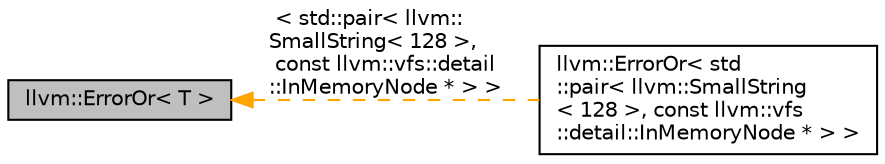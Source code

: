 digraph "llvm::ErrorOr&lt; T &gt;"
{
 // LATEX_PDF_SIZE
  bgcolor="transparent";
  edge [fontname="Helvetica",fontsize="10",labelfontname="Helvetica",labelfontsize="10"];
  node [fontname="Helvetica",fontsize="10",shape=record];
  rankdir="LR";
  Node1 [label="llvm::ErrorOr\< T \>",height=0.2,width=0.4,color="black", fillcolor="grey75", style="filled", fontcolor="black",tooltip="Represents either an error or a value T."];
  Node1 -> Node2 [dir="back",color="orange",fontsize="10",style="dashed",label=" \< std::pair\< llvm::\lSmallString\< 128 \>,\l const llvm::vfs::detail\l::InMemoryNode * \> \>" ,fontname="Helvetica"];
  Node2 [label="llvm::ErrorOr\< std\l::pair\< llvm::SmallString\l\< 128 \>, const llvm::vfs\l::detail::InMemoryNode * \> \>",height=0.2,width=0.4,color="black",URL="$classllvm_1_1ErrorOr.html",tooltip=" "];
}
